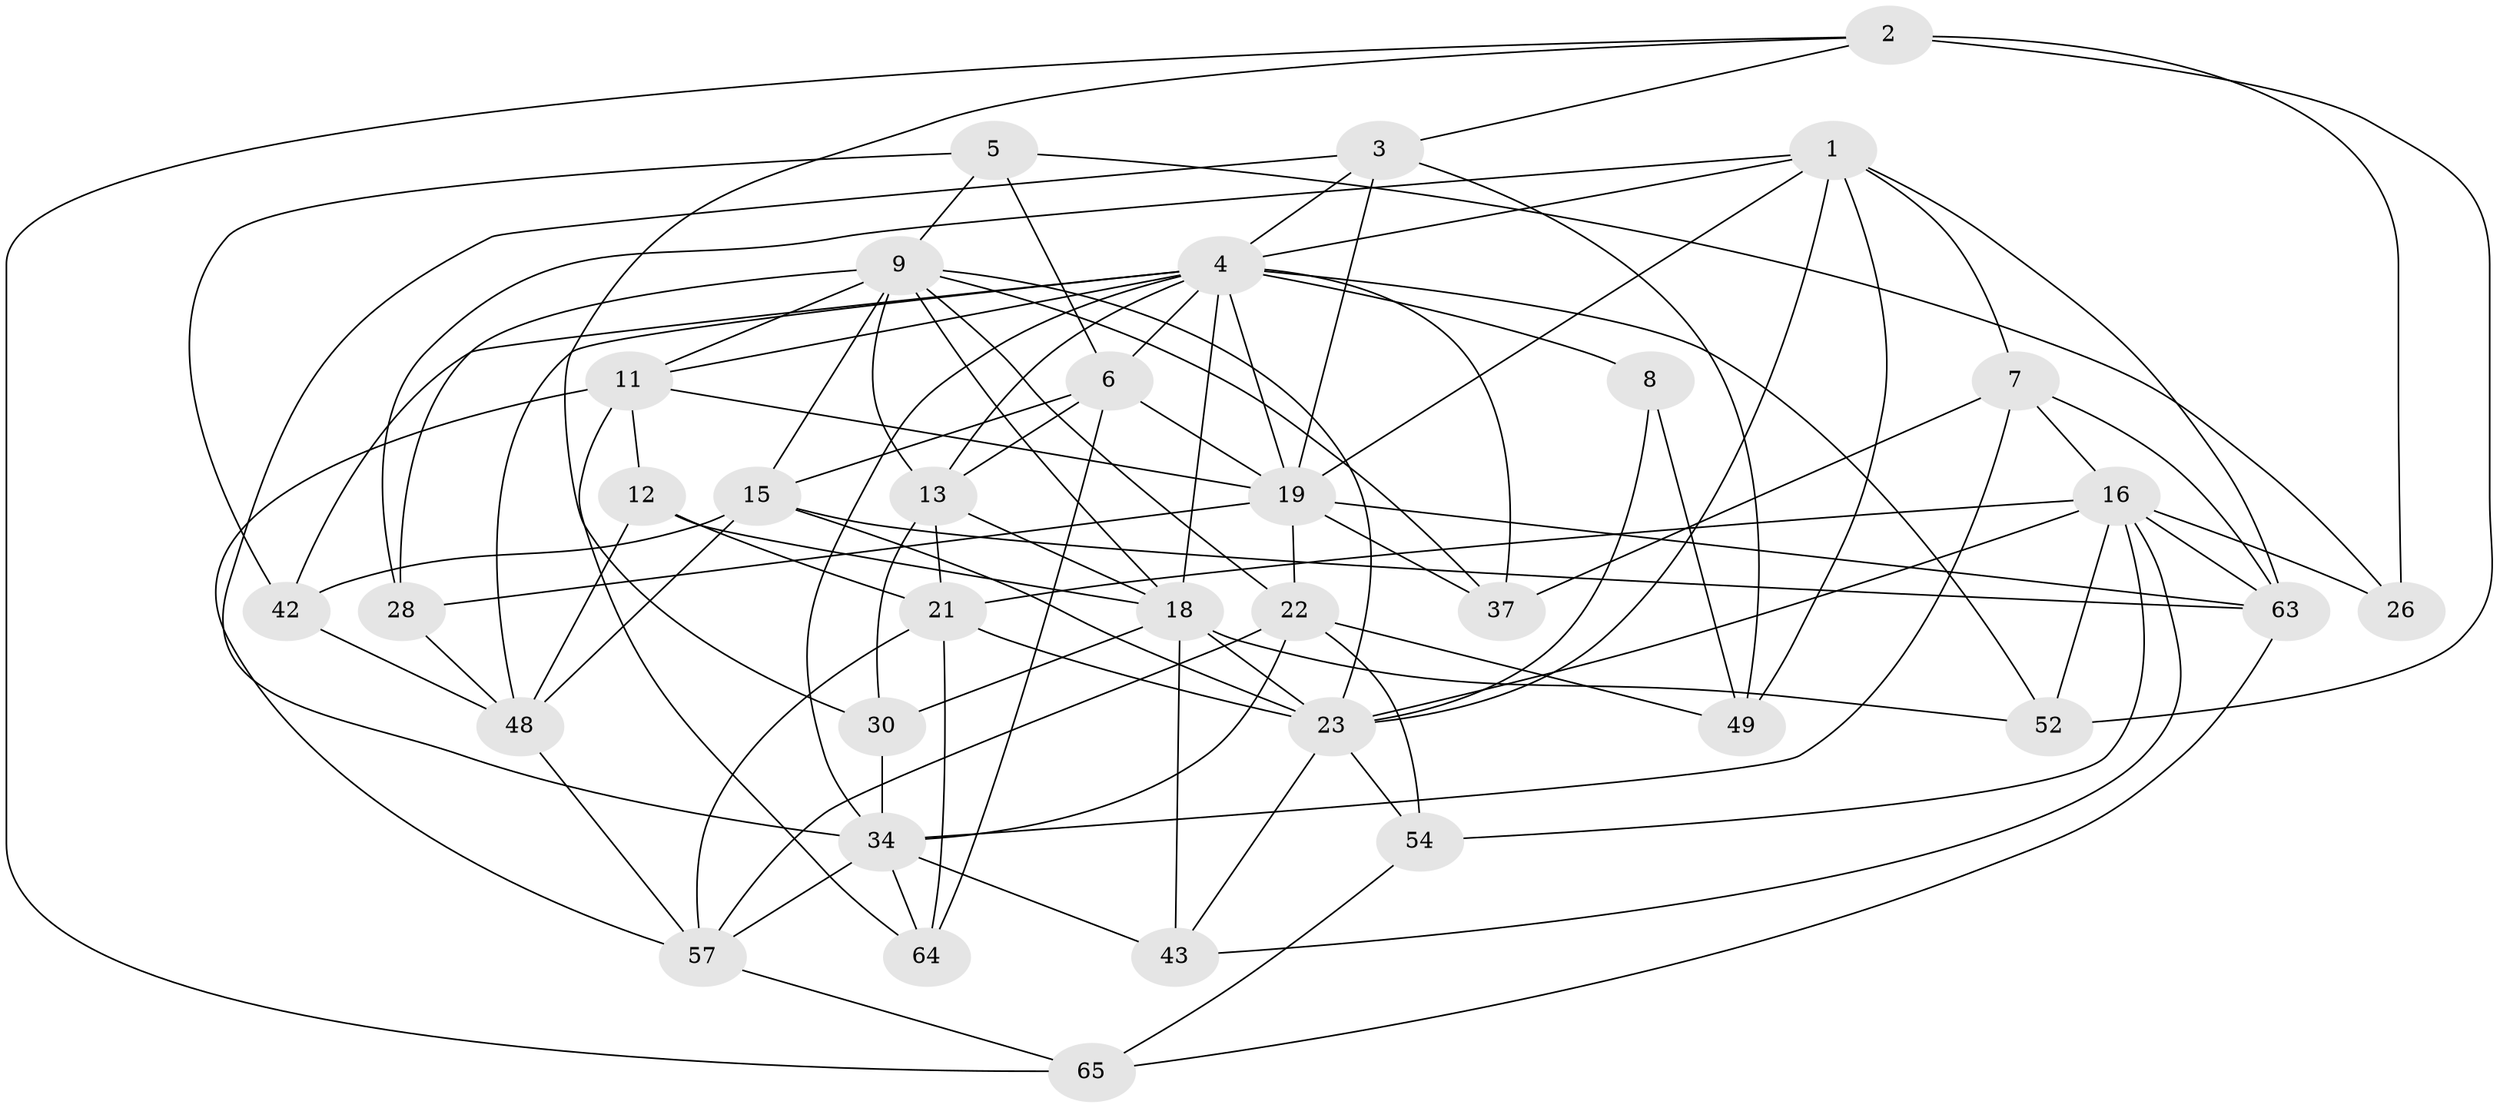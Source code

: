 // original degree distribution, {4: 1.0}
// Generated by graph-tools (version 1.1) at 2025/16/03/09/25 04:16:37]
// undirected, 34 vertices, 97 edges
graph export_dot {
graph [start="1"]
  node [color=gray90,style=filled];
  1 [super="+14"];
  2 [super="+59"];
  3 [super="+10"];
  4 [super="+32+41+38"];
  5;
  6 [super="+45"];
  7 [super="+33"];
  8;
  9 [super="+31+47"];
  11 [super="+17"];
  12;
  13 [super="+35"];
  15 [super="+67"];
  16 [super="+50"];
  18 [super="+56+24+39"];
  19 [super="+66+20"];
  21 [super="+27"];
  22 [super="+46"];
  23 [super="+40+25+36"];
  26;
  28;
  30;
  34 [super="+55+53"];
  37;
  42;
  43;
  48 [super="+58"];
  49;
  52;
  54;
  57 [super="+61"];
  63 [super="+68"];
  64;
  65;
  1 -- 7 [weight=2];
  1 -- 28;
  1 -- 23;
  1 -- 49;
  1 -- 19;
  1 -- 4;
  1 -- 63;
  2 -- 65;
  2 -- 52;
  2 -- 26 [weight=2];
  2 -- 3;
  2 -- 30;
  3 -- 49;
  3 -- 19 [weight=2];
  3 -- 4;
  3 -- 34;
  4 -- 52;
  4 -- 11;
  4 -- 34;
  4 -- 19;
  4 -- 6;
  4 -- 8 [weight=2];
  4 -- 42;
  4 -- 48;
  4 -- 37;
  4 -- 13;
  4 -- 18;
  5 -- 42;
  5 -- 26;
  5 -- 6;
  5 -- 9;
  6 -- 64;
  6 -- 13;
  6 -- 15;
  6 -- 19;
  7 -- 16;
  7 -- 34;
  7 -- 63;
  7 -- 37;
  8 -- 49;
  8 -- 23;
  9 -- 18 [weight=2];
  9 -- 11;
  9 -- 23;
  9 -- 37;
  9 -- 22;
  9 -- 28;
  9 -- 15;
  9 -- 13;
  11 -- 12;
  11 -- 19;
  11 -- 64;
  11 -- 57;
  12 -- 21;
  12 -- 48;
  12 -- 18;
  13 -- 30;
  13 -- 18;
  13 -- 21;
  15 -- 63;
  15 -- 42;
  15 -- 48;
  15 -- 23;
  16 -- 43;
  16 -- 21;
  16 -- 23;
  16 -- 52;
  16 -- 54;
  16 -- 26;
  16 -- 63;
  18 -- 23 [weight=2];
  18 -- 52;
  18 -- 43;
  18 -- 30;
  19 -- 22;
  19 -- 37;
  19 -- 28;
  19 -- 63;
  21 -- 64;
  21 -- 23;
  21 -- 57;
  22 -- 57;
  22 -- 54;
  22 -- 49;
  22 -- 34;
  23 -- 54;
  23 -- 43;
  28 -- 48;
  30 -- 34;
  34 -- 64;
  34 -- 43;
  34 -- 57;
  42 -- 48;
  48 -- 57;
  54 -- 65;
  57 -- 65;
  63 -- 65;
}
